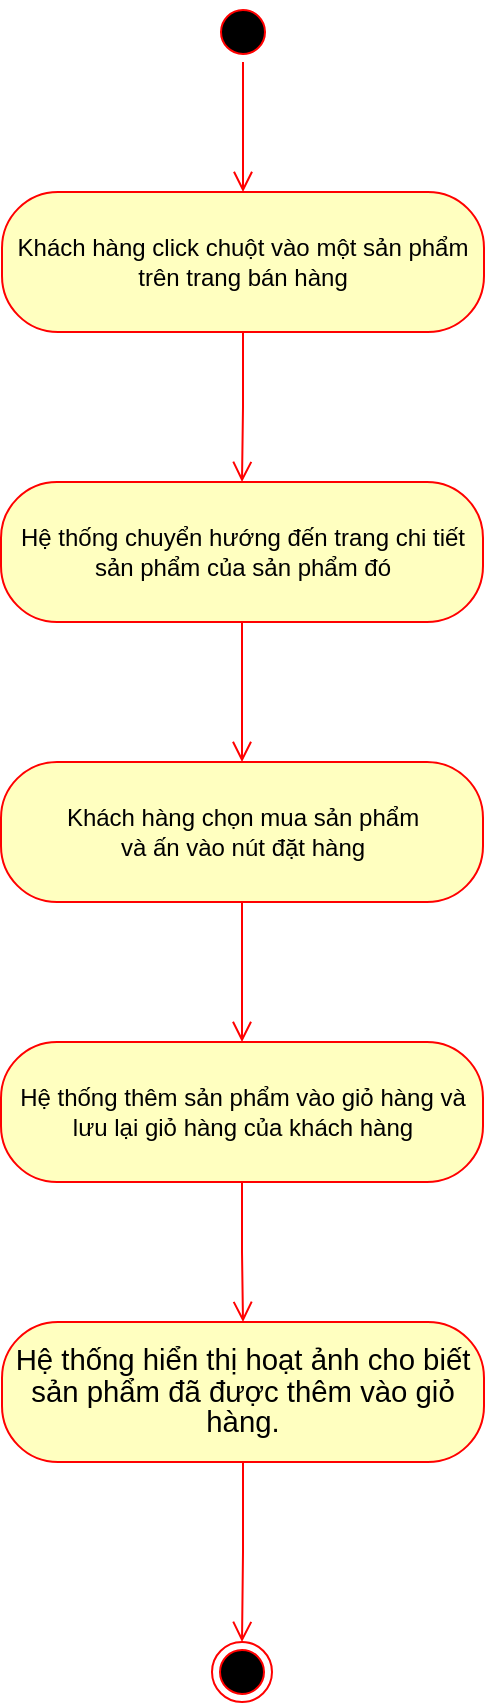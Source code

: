 <mxfile version="16.5.1" type="device"><diagram id="AcsiWmHQyFGquYdm_y9N" name="Page-1"><mxGraphModel dx="1795" dy="2005" grid="1" gridSize="10" guides="1" tooltips="1" connect="0" arrows="1" fold="1" page="1" pageScale="1" pageWidth="850" pageHeight="1100" math="0" shadow="0"><root><mxCell id="0"/><mxCell id="1" parent="0"/><mxCell id="16gyaqh5jp1LO1Qn1m7W-1" value="" style="ellipse;html=1;shape=startState;fillColor=#000000;strokeColor=#ff0000;" parent="1" vertex="1"><mxGeometry x="-39.5" y="-580" width="30" height="30" as="geometry"/></mxCell><mxCell id="16gyaqh5jp1LO1Qn1m7W-2" value="" style="edgeStyle=orthogonalEdgeStyle;html=1;verticalAlign=bottom;endArrow=open;endSize=8;strokeColor=#ff0000;rounded=0;" parent="1" source="16gyaqh5jp1LO1Qn1m7W-1" target="16gyaqh5jp1LO1Qn1m7W-3" edge="1"><mxGeometry relative="1" as="geometry"><mxPoint x="-33.5" y="-515" as="targetPoint"/></mxGeometry></mxCell><mxCell id="16gyaqh5jp1LO1Qn1m7W-3" value="Khách hàng click chuột vào một sản phẩm&lt;br&gt;trên trang bán hàng" style="rounded=1;whiteSpace=wrap;html=1;arcSize=40;fontColor=#000000;fillColor=#ffffc0;strokeColor=#ff0000;" parent="1" vertex="1"><mxGeometry x="-145" y="-485" width="241" height="70" as="geometry"/></mxCell><mxCell id="16gyaqh5jp1LO1Qn1m7W-6" value="" style="edgeStyle=orthogonalEdgeStyle;html=1;verticalAlign=bottom;endArrow=open;endSize=8;strokeColor=#ff0000;rounded=0;" parent="1" source="16gyaqh5jp1LO1Qn1m7W-8" target="xzK1hDwa9qD_tNPJ9lI4-16" edge="1"><mxGeometry relative="1" as="geometry"><mxPoint x="-24.5" y="-128" as="targetPoint"/><mxPoint x="-13.976" y="-220" as="sourcePoint"/><Array as="points"/></mxGeometry></mxCell><mxCell id="16gyaqh5jp1LO1Qn1m7W-8" value="Hệ thống chuyển hướng đến trang chi tiết sản phẩm của sản phẩm đó" style="rounded=1;whiteSpace=wrap;html=1;arcSize=40;fontColor=#000000;fillColor=#ffffc0;strokeColor=#ff0000;" parent="1" vertex="1"><mxGeometry x="-145.5" y="-340" width="241" height="70" as="geometry"/></mxCell><mxCell id="16gyaqh5jp1LO1Qn1m7W-10" value="Hệ thống thêm sản phẩm vào giỏ hàng và lưu lại giỏ hàng của khách hàng" style="rounded=1;whiteSpace=wrap;html=1;arcSize=40;fontColor=#000000;fillColor=#ffffc0;strokeColor=#ff0000;" parent="1" vertex="1"><mxGeometry x="-145.5" y="-60" width="241" height="70" as="geometry"/></mxCell><mxCell id="xzK1hDwa9qD_tNPJ9lI4-1" value="&lt;span style=&quot;font-size: 11.0pt ; line-height: 107% ; font-family: &amp;#34;calibri&amp;#34; , sans-serif&quot;&gt;Hệ thống hiển thị hoạt ảnh cho biết sản phẩm đã được thêm vào giỏ hàng.&lt;/span&gt;" style="rounded=1;whiteSpace=wrap;html=1;arcSize=40;fontColor=#000000;fillColor=#ffffc0;strokeColor=#ff0000;" parent="1" vertex="1"><mxGeometry x="-145" y="80" width="241" height="70" as="geometry"/></mxCell><mxCell id="xzK1hDwa9qD_tNPJ9lI4-5" value="" style="edgeStyle=orthogonalEdgeStyle;html=1;verticalAlign=bottom;endArrow=open;endSize=8;strokeColor=#ff0000;rounded=0;" parent="1" source="xzK1hDwa9qD_tNPJ9lI4-16" edge="1" target="16gyaqh5jp1LO1Qn1m7W-10"><mxGeometry relative="1" as="geometry"><mxPoint x="-24.5" y="187" as="targetPoint"/><mxPoint x="-24.5" y="67" as="sourcePoint"/><Array as="points"/></mxGeometry></mxCell><mxCell id="xzK1hDwa9qD_tNPJ9lI4-16" value="Khách hàng chọn mua sản phẩm &lt;br&gt;và ấn vào nút đặt hàng" style="rounded=1;whiteSpace=wrap;html=1;arcSize=40;fontColor=#000000;fillColor=#ffffc0;strokeColor=#ff0000;" parent="1" vertex="1"><mxGeometry x="-145.5" y="-200" width="241" height="70" as="geometry"/></mxCell><mxCell id="xzK1hDwa9qD_tNPJ9lI4-37" value="" style="edgeStyle=orthogonalEdgeStyle;html=1;verticalAlign=bottom;endArrow=open;endSize=8;strokeColor=#ff0000;rounded=0;" parent="1" source="16gyaqh5jp1LO1Qn1m7W-3" target="16gyaqh5jp1LO1Qn1m7W-8" edge="1"><mxGeometry relative="1" as="geometry"><mxPoint x="-25" y="-410" as="targetPoint"/><mxPoint x="-14.5" y="-210" as="sourcePoint"/><Array as="points"/></mxGeometry></mxCell><mxCell id="xzK1hDwa9qD_tNPJ9lI4-42" value="" style="ellipse;html=1;shape=endState;fillColor=#000000;strokeColor=#ff0000;" parent="1" vertex="1"><mxGeometry x="-40" y="240" width="30" height="30" as="geometry"/></mxCell><mxCell id="3NnrDx-J2tAgHd3JPAB9-6" value="" style="edgeStyle=orthogonalEdgeStyle;html=1;verticalAlign=bottom;endArrow=open;endSize=8;strokeColor=#ff0000;rounded=0;" edge="1" parent="1" source="16gyaqh5jp1LO1Qn1m7W-10" target="xzK1hDwa9qD_tNPJ9lI4-1"><mxGeometry relative="1" as="geometry"><mxPoint x="-15" y="-50" as="targetPoint"/><mxPoint x="-15" y="-120" as="sourcePoint"/><Array as="points"/></mxGeometry></mxCell><mxCell id="3NnrDx-J2tAgHd3JPAB9-7" value="" style="edgeStyle=orthogonalEdgeStyle;html=1;verticalAlign=bottom;endArrow=open;endSize=8;strokeColor=#ff0000;rounded=0;" edge="1" parent="1" source="xzK1hDwa9qD_tNPJ9lI4-1" target="xzK1hDwa9qD_tNPJ9lI4-42"><mxGeometry relative="1" as="geometry"><mxPoint x="-14.5" y="90" as="targetPoint"/><mxPoint x="-15" y="20" as="sourcePoint"/><Array as="points"/></mxGeometry></mxCell></root></mxGraphModel></diagram></mxfile>